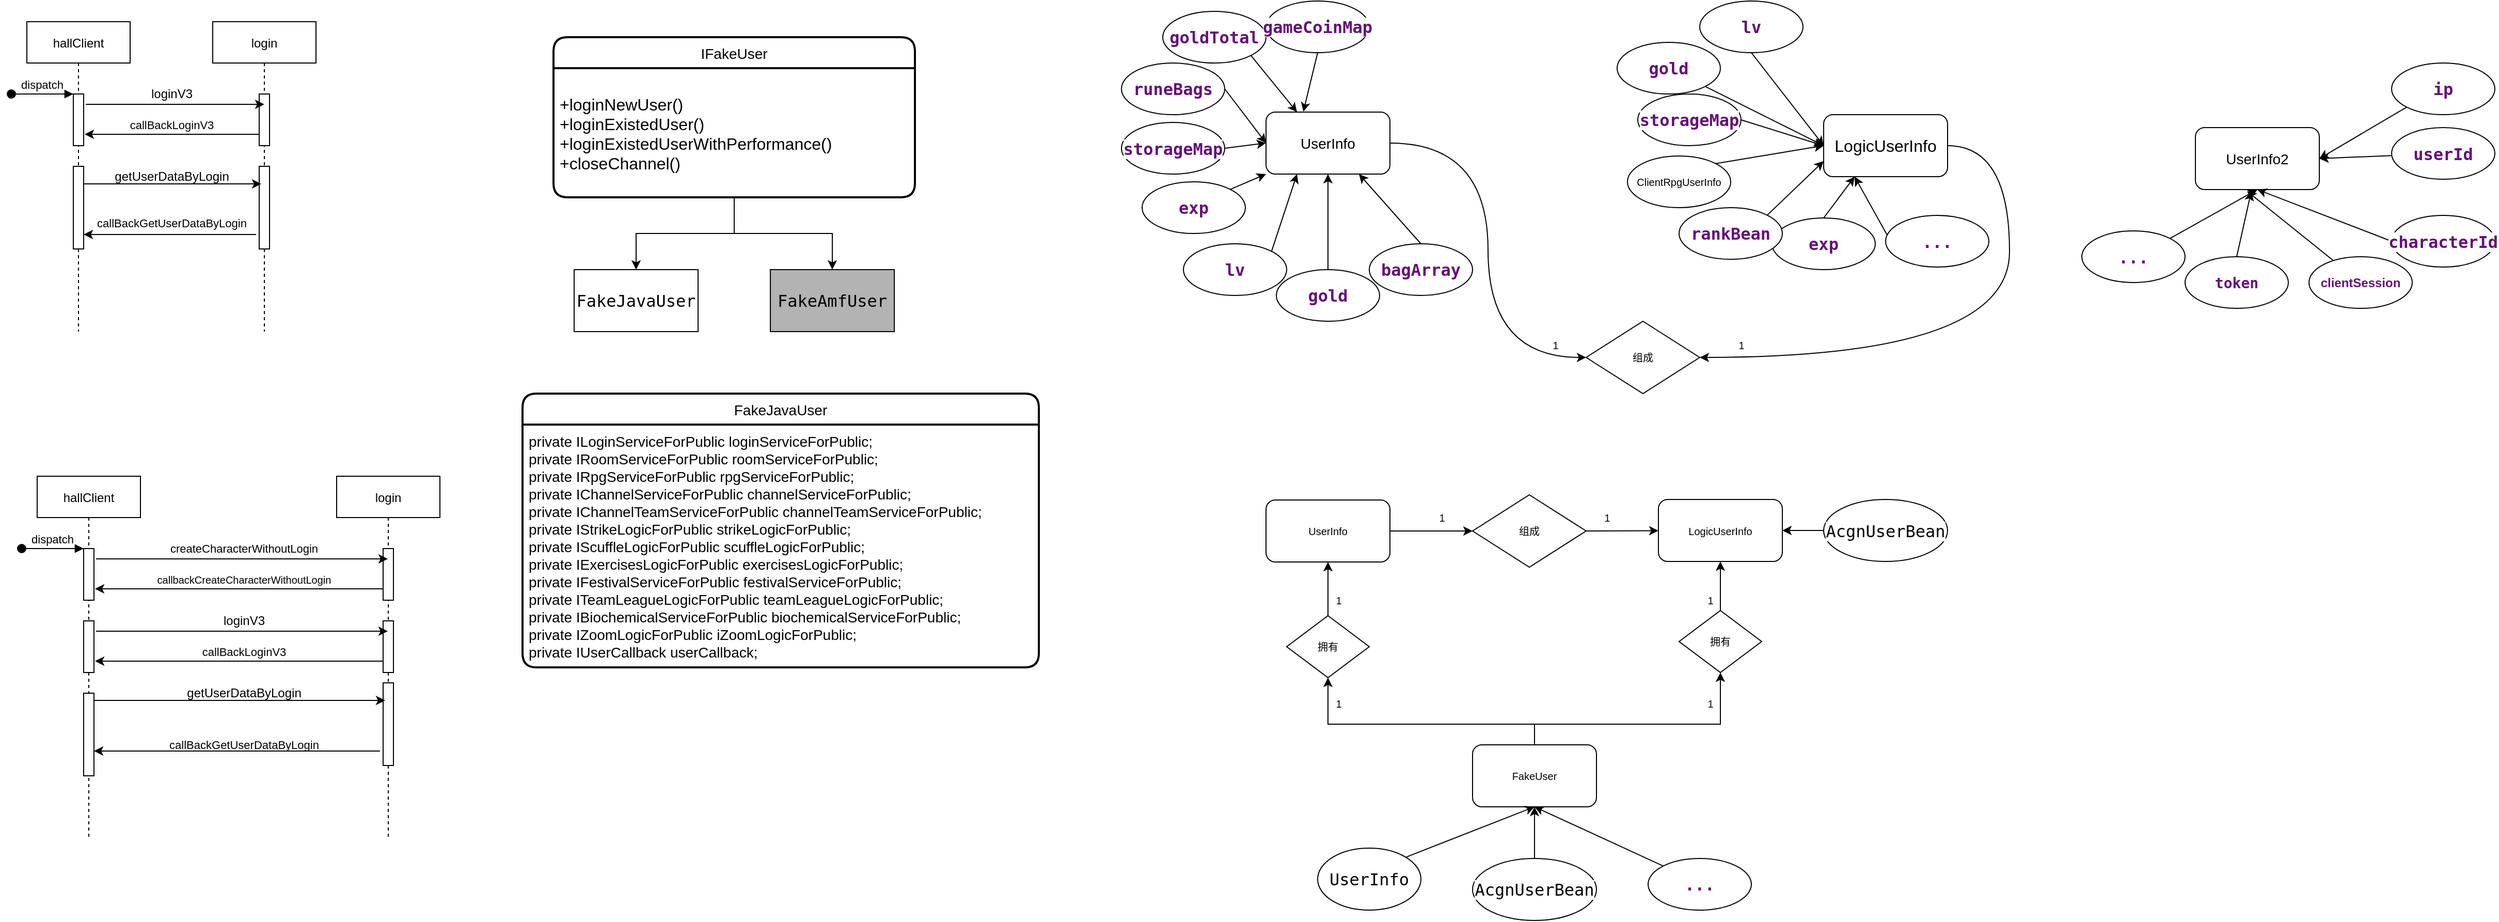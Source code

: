 <mxfile version="16.0.0" type="github">
  <diagram id="kgpKYQtTHZ0yAKxKKP6v" name="Page-1">
    <mxGraphModel dx="1422" dy="762" grid="1" gridSize="10" guides="1" tooltips="1" connect="1" arrows="1" fold="1" page="1" pageScale="1" pageWidth="3300" pageHeight="4681" math="0" shadow="0">
      <root>
        <mxCell id="0" />
        <mxCell id="1" parent="0" />
        <mxCell id="3nuBFxr9cyL0pnOWT2aG-1" value="hallClient" style="shape=umlLifeline;perimeter=lifelinePerimeter;container=1;collapsible=0;recursiveResize=0;rounded=0;shadow=0;strokeWidth=1;" parent="1" vertex="1">
          <mxGeometry x="120" y="80" width="100" height="300" as="geometry" />
        </mxCell>
        <mxCell id="3nuBFxr9cyL0pnOWT2aG-3" value="dispatch" style="verticalAlign=bottom;startArrow=oval;endArrow=block;startSize=8;shadow=0;strokeWidth=1;" parent="3nuBFxr9cyL0pnOWT2aG-1" edge="1">
          <mxGeometry relative="1" as="geometry">
            <mxPoint x="-15" y="70" as="sourcePoint" />
            <mxPoint x="45" y="70" as="targetPoint" />
          </mxGeometry>
        </mxCell>
        <mxCell id="3nuBFxr9cyL0pnOWT2aG-4" value="" style="points=[];perimeter=orthogonalPerimeter;rounded=0;shadow=0;strokeWidth=1;" parent="3nuBFxr9cyL0pnOWT2aG-1" vertex="1">
          <mxGeometry x="45" y="70" width="10" height="50" as="geometry" />
        </mxCell>
        <mxCell id="D1cvWWY6wySRjiaeFIVJ-10" value="" style="html=1;points=[];perimeter=orthogonalPerimeter;fontSize=11;" parent="3nuBFxr9cyL0pnOWT2aG-1" vertex="1">
          <mxGeometry x="45" y="140" width="10" height="80" as="geometry" />
        </mxCell>
        <mxCell id="3nuBFxr9cyL0pnOWT2aG-5" value="login" style="shape=umlLifeline;perimeter=lifelinePerimeter;container=1;collapsible=0;recursiveResize=0;rounded=0;shadow=0;strokeWidth=1;" parent="1" vertex="1">
          <mxGeometry x="300" y="80" width="100" height="300" as="geometry" />
        </mxCell>
        <mxCell id="3nuBFxr9cyL0pnOWT2aG-6" value="" style="points=[];perimeter=orthogonalPerimeter;rounded=0;shadow=0;strokeWidth=1;" parent="3nuBFxr9cyL0pnOWT2aG-5" vertex="1">
          <mxGeometry x="45" y="70" width="10" height="50" as="geometry" />
        </mxCell>
        <mxCell id="D1cvWWY6wySRjiaeFIVJ-11" value="" style="html=1;points=[];perimeter=orthogonalPerimeter;fontSize=11;" parent="3nuBFxr9cyL0pnOWT2aG-5" vertex="1">
          <mxGeometry x="45" y="140" width="10" height="80" as="geometry" />
        </mxCell>
        <mxCell id="D1cvWWY6wySRjiaeFIVJ-1" value="" style="endArrow=classic;html=1;rounded=0;exitX=1.2;exitY=0.2;exitDx=0;exitDy=0;exitPerimeter=0;" parent="1" source="3nuBFxr9cyL0pnOWT2aG-4" edge="1">
          <mxGeometry width="50" height="50" relative="1" as="geometry">
            <mxPoint x="180" y="160" as="sourcePoint" />
            <mxPoint x="350" y="160" as="targetPoint" />
            <Array as="points" />
          </mxGeometry>
        </mxCell>
        <mxCell id="D1cvWWY6wySRjiaeFIVJ-2" value="&lt;div style=&quot;background-color: rgb(255, 255, 255); font-size: 12px;&quot;&gt;loginV3&lt;/div&gt;" style="text;html=1;align=center;verticalAlign=middle;resizable=0;points=[];autosize=1;strokeColor=none;fillColor=none;fontSize=12;fontFamily=Helvetica;" parent="1" vertex="1">
          <mxGeometry x="230" y="130" width="60" height="40" as="geometry" />
        </mxCell>
        <mxCell id="D1cvWWY6wySRjiaeFIVJ-7" value="" style="endArrow=classic;html=1;rounded=0;entryX=1.1;entryY=0.78;entryDx=0;entryDy=0;entryPerimeter=0;" parent="1" source="3nuBFxr9cyL0pnOWT2aG-6" target="3nuBFxr9cyL0pnOWT2aG-4" edge="1">
          <mxGeometry width="50" height="50" relative="1" as="geometry">
            <mxPoint x="550" y="290" as="sourcePoint" />
            <mxPoint x="600" y="240" as="targetPoint" />
          </mxGeometry>
        </mxCell>
        <mxCell id="D1cvWWY6wySRjiaeFIVJ-8" value="&lt;div style=&quot;background-color: rgb(255, 255, 255); font-size: 11px;&quot;&gt;callBackLoginV3&lt;/div&gt;" style="text;html=1;align=center;verticalAlign=middle;resizable=0;points=[];autosize=1;strokeColor=none;fillColor=none;fontSize=11;fontFamily=Helvetica;" parent="1" vertex="1">
          <mxGeometry x="205" y="160" width="110" height="40" as="geometry" />
        </mxCell>
        <mxCell id="D1cvWWY6wySRjiaeFIVJ-12" value="" style="endArrow=classic;html=1;rounded=0;fontSize=11;entryX=0.2;entryY=0.213;entryDx=0;entryDy=0;entryPerimeter=0;" parent="1" source="D1cvWWY6wySRjiaeFIVJ-10" target="D1cvWWY6wySRjiaeFIVJ-11" edge="1">
          <mxGeometry width="50" height="50" relative="1" as="geometry">
            <mxPoint x="190" y="280" as="sourcePoint" />
            <mxPoint x="240" y="230" as="targetPoint" />
          </mxGeometry>
        </mxCell>
        <mxCell id="D1cvWWY6wySRjiaeFIVJ-13" value="&lt;div style=&quot;font-size: 12px;&quot;&gt;getUserDataByLogin&lt;/div&gt;" style="text;html=1;align=center;verticalAlign=middle;resizable=0;points=[];autosize=1;strokeColor=none;fillColor=none;fontSize=12;fontFamily=Helvetica;labelBackgroundColor=none;" parent="1" vertex="1">
          <mxGeometry x="195" y="220" width="130" height="20" as="geometry" />
        </mxCell>
        <mxCell id="D1cvWWY6wySRjiaeFIVJ-14" value="" style="endArrow=classic;html=1;rounded=0;fontFamily=Helvetica;fontSize=12;exitX=-0.3;exitY=0.825;exitDx=0;exitDy=0;exitPerimeter=0;" parent="1" source="D1cvWWY6wySRjiaeFIVJ-11" target="D1cvWWY6wySRjiaeFIVJ-10" edge="1">
          <mxGeometry width="50" height="50" relative="1" as="geometry">
            <mxPoint x="520" y="300" as="sourcePoint" />
            <mxPoint x="570" y="250" as="targetPoint" />
          </mxGeometry>
        </mxCell>
        <mxCell id="D1cvWWY6wySRjiaeFIVJ-15" value="&lt;div style=&quot;font-size: 11px;&quot;&gt;&lt;span style=&quot;font-size: 11px;&quot;&gt;callBackGetUserDataByLogin&lt;/span&gt;&lt;/div&gt;" style="text;html=1;align=center;verticalAlign=middle;resizable=0;points=[];autosize=1;strokeColor=none;fillColor=none;fontSize=11;fontFamily=Helvetica;fontColor=default;labelBackgroundColor=none;fontStyle=0" parent="1" vertex="1">
          <mxGeometry x="175" y="265" width="170" height="20" as="geometry" />
        </mxCell>
        <mxCell id="D1cvWWY6wySRjiaeFIVJ-16" value="hallClient" style="shape=umlLifeline;perimeter=lifelinePerimeter;container=1;collapsible=0;recursiveResize=0;rounded=0;shadow=0;strokeWidth=1;" parent="1" vertex="1">
          <mxGeometry x="130" y="520" width="100" height="350" as="geometry" />
        </mxCell>
        <mxCell id="D1cvWWY6wySRjiaeFIVJ-17" value="dispatch" style="verticalAlign=bottom;startArrow=oval;endArrow=block;startSize=8;shadow=0;strokeWidth=1;" parent="D1cvWWY6wySRjiaeFIVJ-16" edge="1">
          <mxGeometry relative="1" as="geometry">
            <mxPoint x="-15" y="70" as="sourcePoint" />
            <mxPoint x="45" y="70" as="targetPoint" />
          </mxGeometry>
        </mxCell>
        <mxCell id="D1cvWWY6wySRjiaeFIVJ-18" value="" style="points=[];perimeter=orthogonalPerimeter;rounded=0;shadow=0;strokeWidth=1;" parent="D1cvWWY6wySRjiaeFIVJ-16" vertex="1">
          <mxGeometry x="45" y="70" width="10" height="50" as="geometry" />
        </mxCell>
        <mxCell id="D1cvWWY6wySRjiaeFIVJ-20" value="login" style="shape=umlLifeline;perimeter=lifelinePerimeter;container=1;collapsible=0;recursiveResize=0;rounded=0;shadow=0;strokeWidth=1;" parent="1" vertex="1">
          <mxGeometry x="420" y="520" width="100" height="350" as="geometry" />
        </mxCell>
        <mxCell id="D1cvWWY6wySRjiaeFIVJ-21" value="" style="points=[];perimeter=orthogonalPerimeter;rounded=0;shadow=0;strokeWidth=1;" parent="D1cvWWY6wySRjiaeFIVJ-20" vertex="1">
          <mxGeometry x="45" y="70" width="10" height="50" as="geometry" />
        </mxCell>
        <mxCell id="D1cvWWY6wySRjiaeFIVJ-34" value="" style="points=[];perimeter=orthogonalPerimeter;rounded=0;shadow=0;strokeWidth=1;" parent="D1cvWWY6wySRjiaeFIVJ-20" vertex="1">
          <mxGeometry x="45" y="140" width="10" height="50" as="geometry" />
        </mxCell>
        <mxCell id="D1cvWWY6wySRjiaeFIVJ-35" value="" style="html=1;points=[];perimeter=orthogonalPerimeter;fontSize=11;" parent="D1cvWWY6wySRjiaeFIVJ-20" vertex="1">
          <mxGeometry x="45" y="200" width="10" height="80" as="geometry" />
        </mxCell>
        <mxCell id="D1cvWWY6wySRjiaeFIVJ-23" value="" style="endArrow=classic;html=1;rounded=0;exitX=1.2;exitY=0.2;exitDx=0;exitDy=0;exitPerimeter=0;" parent="1" source="D1cvWWY6wySRjiaeFIVJ-18" target="D1cvWWY6wySRjiaeFIVJ-20" edge="1">
          <mxGeometry width="50" height="50" relative="1" as="geometry">
            <mxPoint x="190" y="600" as="sourcePoint" />
            <mxPoint x="360" y="600" as="targetPoint" />
            <Array as="points" />
          </mxGeometry>
        </mxCell>
        <mxCell id="D1cvWWY6wySRjiaeFIVJ-24" value="&lt;div style=&quot;background-color: rgb(255, 255, 255); font-size: 11px;&quot;&gt;&lt;div style=&quot;font-size: 11px;&quot;&gt;createCharacterWithoutLogin&lt;/div&gt;&lt;/div&gt;" style="text;html=1;align=center;verticalAlign=middle;resizable=0;points=[];autosize=1;strokeColor=none;fillColor=none;fontSize=11;fontFamily=Helvetica;" parent="1" vertex="1">
          <mxGeometry x="240" y="570" width="180" height="40" as="geometry" />
        </mxCell>
        <mxCell id="D1cvWWY6wySRjiaeFIVJ-25" value="" style="endArrow=classic;html=1;rounded=0;entryX=1.1;entryY=0.78;entryDx=0;entryDy=0;entryPerimeter=0;" parent="1" source="D1cvWWY6wySRjiaeFIVJ-21" target="D1cvWWY6wySRjiaeFIVJ-18" edge="1">
          <mxGeometry width="50" height="50" relative="1" as="geometry">
            <mxPoint x="560" y="730" as="sourcePoint" />
            <mxPoint x="610" y="680" as="targetPoint" />
          </mxGeometry>
        </mxCell>
        <mxCell id="D1cvWWY6wySRjiaeFIVJ-26" value="&lt;div style=&quot;font-size: 10px;&quot;&gt;&lt;div style=&quot;font-size: 10px;&quot;&gt;callbackCreateCharacterWithoutLogin&lt;/div&gt;&lt;/div&gt;" style="text;html=1;align=center;verticalAlign=middle;resizable=0;points=[];autosize=1;strokeColor=none;fillColor=none;fontSize=10;fontFamily=Helvetica;fontStyle=0;labelBackgroundColor=none;" parent="1" vertex="1">
          <mxGeometry x="220" y="610" width="220" height="20" as="geometry" />
        </mxCell>
        <mxCell id="D1cvWWY6wySRjiaeFIVJ-32" value="" style="points=[];perimeter=orthogonalPerimeter;rounded=0;shadow=0;strokeWidth=1;" parent="1" vertex="1">
          <mxGeometry x="175" y="660" width="10" height="50" as="geometry" />
        </mxCell>
        <mxCell id="D1cvWWY6wySRjiaeFIVJ-33" value="" style="html=1;points=[];perimeter=orthogonalPerimeter;fontSize=11;" parent="1" vertex="1">
          <mxGeometry x="175" y="730" width="10" height="80" as="geometry" />
        </mxCell>
        <mxCell id="D1cvWWY6wySRjiaeFIVJ-36" value="" style="endArrow=classic;html=1;rounded=0;exitX=1.2;exitY=0.2;exitDx=0;exitDy=0;exitPerimeter=0;" parent="1" source="D1cvWWY6wySRjiaeFIVJ-32" target="D1cvWWY6wySRjiaeFIVJ-20" edge="1">
          <mxGeometry width="50" height="50" relative="1" as="geometry">
            <mxPoint x="190" y="670" as="sourcePoint" />
            <mxPoint x="360" y="670" as="targetPoint" />
            <Array as="points" />
          </mxGeometry>
        </mxCell>
        <mxCell id="D1cvWWY6wySRjiaeFIVJ-37" value="" style="endArrow=classic;html=1;rounded=0;entryX=1.1;entryY=0.78;entryDx=0;entryDy=0;entryPerimeter=0;" parent="1" source="D1cvWWY6wySRjiaeFIVJ-34" target="D1cvWWY6wySRjiaeFIVJ-32" edge="1">
          <mxGeometry width="50" height="50" relative="1" as="geometry">
            <mxPoint x="560" y="800" as="sourcePoint" />
            <mxPoint x="610" y="750" as="targetPoint" />
          </mxGeometry>
        </mxCell>
        <mxCell id="D1cvWWY6wySRjiaeFIVJ-38" value="&lt;div style=&quot;background-color: rgb(255, 255, 255); font-size: 11px;&quot;&gt;callBackLoginV3&lt;/div&gt;" style="text;html=1;align=center;verticalAlign=middle;resizable=0;points=[];autosize=1;strokeColor=none;fillColor=none;fontSize=11;fontFamily=Helvetica;" parent="1" vertex="1">
          <mxGeometry x="275" y="670" width="110" height="40" as="geometry" />
        </mxCell>
        <mxCell id="D1cvWWY6wySRjiaeFIVJ-39" value="" style="endArrow=classic;html=1;rounded=0;fontSize=11;entryX=0.2;entryY=0.213;entryDx=0;entryDy=0;entryPerimeter=0;" parent="1" source="D1cvWWY6wySRjiaeFIVJ-33" target="D1cvWWY6wySRjiaeFIVJ-35" edge="1">
          <mxGeometry width="50" height="50" relative="1" as="geometry">
            <mxPoint x="200" y="790" as="sourcePoint" />
            <mxPoint x="250" y="740" as="targetPoint" />
          </mxGeometry>
        </mxCell>
        <mxCell id="D1cvWWY6wySRjiaeFIVJ-40" value="&lt;div style=&quot;font-size: 12px;&quot;&gt;getUserDataByLogin&lt;/div&gt;" style="text;html=1;align=center;verticalAlign=middle;resizable=0;points=[];autosize=1;strokeColor=none;fillColor=none;fontSize=12;fontFamily=Helvetica;labelBackgroundColor=none;" parent="1" vertex="1">
          <mxGeometry x="265" y="720" width="130" height="20" as="geometry" />
        </mxCell>
        <mxCell id="D1cvWWY6wySRjiaeFIVJ-41" value="" style="endArrow=classic;html=1;rounded=0;fontFamily=Helvetica;fontSize=12;exitX=-0.3;exitY=0.825;exitDx=0;exitDy=0;exitPerimeter=0;" parent="1" source="D1cvWWY6wySRjiaeFIVJ-35" target="D1cvWWY6wySRjiaeFIVJ-33" edge="1">
          <mxGeometry width="50" height="50" relative="1" as="geometry">
            <mxPoint x="530" y="810" as="sourcePoint" />
            <mxPoint x="580" y="760" as="targetPoint" />
          </mxGeometry>
        </mxCell>
        <mxCell id="D1cvWWY6wySRjiaeFIVJ-42" value="&lt;div style=&quot;font-size: 11px;&quot;&gt;&lt;span style=&quot;font-size: 11px;&quot;&gt;callBackGetUserDataByLogin&lt;/span&gt;&lt;/div&gt;" style="text;html=1;align=center;verticalAlign=middle;resizable=0;points=[];autosize=1;strokeColor=none;fillColor=none;fontSize=11;fontFamily=Helvetica;fontColor=default;labelBackgroundColor=none;fontStyle=0" parent="1" vertex="1">
          <mxGeometry x="245" y="770" width="170" height="20" as="geometry" />
        </mxCell>
        <mxCell id="D1cvWWY6wySRjiaeFIVJ-44" value="&lt;div style=&quot;background-color: rgb(255, 255, 255); font-size: 12px;&quot;&gt;loginV3&lt;/div&gt;" style="text;html=1;align=center;verticalAlign=middle;resizable=0;points=[];autosize=1;strokeColor=none;fillColor=none;fontSize=12;fontFamily=Helvetica;" parent="1" vertex="1">
          <mxGeometry x="300" y="640" width="60" height="40" as="geometry" />
        </mxCell>
        <mxCell id="D1cvWWY6wySRjiaeFIVJ-49" value="IFakeUser" style="swimlane;childLayout=stackLayout;horizontal=1;startSize=30;horizontalStack=0;rounded=1;fontSize=14;fontStyle=0;strokeWidth=2;resizeParent=0;resizeLast=1;shadow=0;dashed=0;align=center;labelBackgroundColor=none;fontFamily=Helvetica;fontColor=default;" parent="1" vertex="1">
          <mxGeometry x="630" y="95" width="350" height="155" as="geometry" />
        </mxCell>
        <mxCell id="D1cvWWY6wySRjiaeFIVJ-50" value="+loginNewUser()&#xa;+loginExistedUser()&#xa;+loginExistedUserWithPerformance()&#xa;+closeChannel()" style="align=left;strokeColor=none;fillColor=none;spacingLeft=4;fontSize=16;verticalAlign=middle;resizable=0;rotatable=0;part=1;labelBackgroundColor=none;fontFamily=Helvetica;fontColor=default;" parent="D1cvWWY6wySRjiaeFIVJ-49" vertex="1">
          <mxGeometry y="30" width="350" height="125" as="geometry" />
        </mxCell>
        <mxCell id="D1cvWWY6wySRjiaeFIVJ-51" value="&lt;pre style=&quot;font-size: 12pt;&quot;&gt;FakeAmfUser&lt;/pre&gt;" style="rounded=0;whiteSpace=wrap;html=1;labelBackgroundColor=none;fontFamily=Helvetica;fontSize=16;fontColor=default;fillColor=#B3B3B3;" parent="1" vertex="1">
          <mxGeometry x="840" y="320" width="120" height="60" as="geometry" />
        </mxCell>
        <mxCell id="D1cvWWY6wySRjiaeFIVJ-52" value="&lt;pre style=&quot;background-color: rgb(255 , 255 , 255) ; font-size: 12pt&quot;&gt;FakeJavaUser&lt;/pre&gt;" style="rounded=0;whiteSpace=wrap;html=1;labelBackgroundColor=none;fontFamily=Helvetica;fontSize=16;fontColor=default;" parent="1" vertex="1">
          <mxGeometry x="650" y="320" width="120" height="60" as="geometry" />
        </mxCell>
        <mxCell id="D1cvWWY6wySRjiaeFIVJ-53" style="edgeStyle=orthogonalEdgeStyle;rounded=0;orthogonalLoop=1;jettySize=auto;html=1;exitX=0.5;exitY=1;exitDx=0;exitDy=0;entryX=0.5;entryY=0;entryDx=0;entryDy=0;fontFamily=Helvetica;fontSize=16;fontColor=default;" parent="1" source="D1cvWWY6wySRjiaeFIVJ-50" target="D1cvWWY6wySRjiaeFIVJ-52" edge="1">
          <mxGeometry relative="1" as="geometry" />
        </mxCell>
        <mxCell id="D1cvWWY6wySRjiaeFIVJ-54" style="edgeStyle=orthogonalEdgeStyle;rounded=0;orthogonalLoop=1;jettySize=auto;html=1;exitX=0.5;exitY=1;exitDx=0;exitDy=0;fontFamily=Helvetica;fontSize=16;fontColor=default;" parent="1" source="D1cvWWY6wySRjiaeFIVJ-50" target="D1cvWWY6wySRjiaeFIVJ-51" edge="1">
          <mxGeometry relative="1" as="geometry" />
        </mxCell>
        <mxCell id="D1cvWWY6wySRjiaeFIVJ-56" value="FakeJavaUser" style="swimlane;childLayout=stackLayout;horizontal=1;startSize=30;horizontalStack=0;rounded=1;fontSize=14;fontStyle=0;strokeWidth=2;resizeParent=0;resizeLast=1;shadow=0;dashed=0;align=center;labelBackgroundColor=none;fontFamily=Helvetica;fontColor=default;" parent="1" vertex="1">
          <mxGeometry x="600" y="440" width="500" height="265" as="geometry" />
        </mxCell>
        <mxCell id="D1cvWWY6wySRjiaeFIVJ-57" value="private ILoginServiceForPublic loginServiceForPublic;&#xa;private IRoomServiceForPublic roomServiceForPublic;&#xa;private IRpgServiceForPublic rpgServiceForPublic;&#xa;private IChannelServiceForPublic channelServiceForPublic;&#xa;private IChannelTeamServiceForPublic channelTeamServiceForPublic;&#xa;private IStrikeLogicForPublic strikeLogicForPublic;&#xa;private IScuffleLogicForPublic scuffleLogicForPublic;&#xa;private IExercisesLogicForPublic exercisesLogicForPublic;&#xa;private IFestivalServiceForPublic festivalServiceForPublic;&#xa;private ITeamLeagueLogicForPublic teamLeagueLogicForPublic;&#xa;private IBiochemicalServiceForPublic biochemicalServiceForPublic;&#xa;private IZoomLogicForPublic iZoomLogicForPublic;&#xa;private IUserCallback userCallback;" style="align=left;strokeColor=none;fillColor=none;spacingLeft=4;fontSize=14;verticalAlign=middle;resizable=0;rotatable=0;part=1;labelBackgroundColor=none;fontFamily=Helvetica;fontColor=default;" parent="D1cvWWY6wySRjiaeFIVJ-56" vertex="1">
          <mxGeometry y="30" width="500" height="235" as="geometry" />
        </mxCell>
        <mxCell id="D1cvWWY6wySRjiaeFIVJ-109" style="edgeStyle=orthogonalEdgeStyle;rounded=0;orthogonalLoop=1;jettySize=auto;html=1;exitX=1;exitY=0.5;exitDx=0;exitDy=0;entryX=0;entryY=0.5;entryDx=0;entryDy=0;fontFamily=Helvetica;fontSize=10;fontColor=default;curved=1;" parent="1" source="D1cvWWY6wySRjiaeFIVJ-60" target="D1cvWWY6wySRjiaeFIVJ-108" edge="1">
          <mxGeometry relative="1" as="geometry" />
        </mxCell>
        <mxCell id="D1cvWWY6wySRjiaeFIVJ-60" value="&lt;span&gt;UserInfo&lt;/span&gt;" style="rounded=1;whiteSpace=wrap;html=1;labelBackgroundColor=none;fontFamily=Helvetica;fontSize=14;fontColor=default;fillColor=#FFFFFF;" parent="1" vertex="1">
          <mxGeometry x="1320" y="167.5" width="120" height="60" as="geometry" />
        </mxCell>
        <mxCell id="D1cvWWY6wySRjiaeFIVJ-61" value="&lt;span&gt;UserInfo2&lt;/span&gt;" style="rounded=1;whiteSpace=wrap;html=1;labelBackgroundColor=none;fontFamily=Helvetica;fontSize=14;fontColor=default;fillColor=#FFFFFF;" parent="1" vertex="1">
          <mxGeometry x="2220" y="182.5" width="120" height="60" as="geometry" />
        </mxCell>
        <mxCell id="D1cvWWY6wySRjiaeFIVJ-70" style="edgeStyle=none;rounded=0;orthogonalLoop=1;jettySize=auto;html=1;entryX=0.417;entryY=1.028;entryDx=0;entryDy=0;fontFamily=Helvetica;fontSize=14;fontColor=default;entryPerimeter=0;" parent="1" source="D1cvWWY6wySRjiaeFIVJ-62" target="D1cvWWY6wySRjiaeFIVJ-61" edge="1">
          <mxGeometry relative="1" as="geometry">
            <mxPoint x="2300" y="270" as="targetPoint" />
          </mxGeometry>
        </mxCell>
        <mxCell id="D1cvWWY6wySRjiaeFIVJ-62" value="&lt;div style=&quot;background-color: rgb(255, 255, 255); font-size: 12px;&quot;&gt;&lt;span style=&quot;color: rgb(102, 14, 122); font-weight: bold; font-size: 12px;&quot;&gt;clientSession&lt;/span&gt;&lt;/div&gt;" style="ellipse;whiteSpace=wrap;html=1;labelBackgroundColor=none;fontFamily=Helvetica;fontSize=12;fontColor=default;fillColor=#FFFFFF;" parent="1" vertex="1">
          <mxGeometry x="2330" y="307.5" width="100" height="50" as="geometry" />
        </mxCell>
        <mxCell id="D1cvWWY6wySRjiaeFIVJ-69" style="rounded=0;orthogonalLoop=1;jettySize=auto;html=1;exitX=0.5;exitY=0;exitDx=0;exitDy=0;fontFamily=Helvetica;fontSize=14;fontColor=default;entryX=0.451;entryY=1.028;entryDx=0;entryDy=0;entryPerimeter=0;" parent="1" source="D1cvWWY6wySRjiaeFIVJ-64" target="D1cvWWY6wySRjiaeFIVJ-61" edge="1">
          <mxGeometry relative="1" as="geometry">
            <mxPoint x="2300" y="270" as="targetPoint" />
          </mxGeometry>
        </mxCell>
        <mxCell id="D1cvWWY6wySRjiaeFIVJ-64" value="&lt;div style=&quot;background-color: rgb(255, 255, 255); font-size: 14px;&quot;&gt;&lt;pre style=&quot;font-size: 14px;&quot;&gt;&lt;span style=&quot;color: rgb(102, 14, 122); font-weight: bold; font-size: 14px;&quot;&gt;token&lt;/span&gt;&lt;/pre&gt;&lt;/div&gt;" style="ellipse;whiteSpace=wrap;html=1;labelBackgroundColor=none;fontFamily=Helvetica;fontSize=14;fontColor=default;fillColor=#FFFFFF;" parent="1" vertex="1">
          <mxGeometry x="2210" y="307.5" width="100" height="50" as="geometry" />
        </mxCell>
        <mxCell id="D1cvWWY6wySRjiaeFIVJ-74" style="edgeStyle=none;rounded=0;orthogonalLoop=1;jettySize=auto;html=1;exitX=0;exitY=1;exitDx=0;exitDy=0;entryX=1;entryY=0.5;entryDx=0;entryDy=0;fontFamily=Helvetica;fontSize=14;fontColor=default;" parent="1" source="D1cvWWY6wySRjiaeFIVJ-65" target="D1cvWWY6wySRjiaeFIVJ-61" edge="1">
          <mxGeometry relative="1" as="geometry" />
        </mxCell>
        <mxCell id="D1cvWWY6wySRjiaeFIVJ-65" value="&lt;div style=&quot;background-color: rgb(255 , 255 , 255) ; font-size: 14px&quot;&gt;&lt;pre style=&quot;font-size: 14px&quot;&gt;&lt;pre style=&quot;font-size: 12pt&quot;&gt;&lt;span style=&quot;color: #660e7a ; font-weight: bold&quot;&gt;ip&lt;/span&gt;&lt;/pre&gt;&lt;/pre&gt;&lt;/div&gt;" style="ellipse;whiteSpace=wrap;html=1;labelBackgroundColor=none;fontFamily=Helvetica;fontSize=14;fontColor=default;fillColor=#FFFFFF;" parent="1" vertex="1">
          <mxGeometry x="2410" y="120" width="100" height="50" as="geometry" />
        </mxCell>
        <mxCell id="D1cvWWY6wySRjiaeFIVJ-72" style="edgeStyle=none;rounded=0;orthogonalLoop=1;jettySize=auto;html=1;exitX=0;exitY=0.5;exitDx=0;exitDy=0;entryX=0.5;entryY=1;entryDx=0;entryDy=0;fontFamily=Helvetica;fontSize=14;fontColor=default;" parent="1" source="D1cvWWY6wySRjiaeFIVJ-66" target="D1cvWWY6wySRjiaeFIVJ-61" edge="1">
          <mxGeometry relative="1" as="geometry">
            <mxPoint x="2300" y="270" as="targetPoint" />
          </mxGeometry>
        </mxCell>
        <mxCell id="D1cvWWY6wySRjiaeFIVJ-66" value="&lt;div style=&quot;background-color: rgb(255 , 255 , 255) ; font-size: 14px&quot;&gt;&lt;pre style=&quot;font-size: 14px&quot;&gt;&lt;pre style=&quot;font-size: 12pt&quot;&gt;&lt;span style=&quot;color: #660e7a ; font-weight: bold&quot;&gt;characterId&lt;/span&gt;&lt;/pre&gt;&lt;/pre&gt;&lt;/div&gt;" style="ellipse;whiteSpace=wrap;html=1;labelBackgroundColor=none;fontFamily=Helvetica;fontSize=14;fontColor=default;fillColor=#FFFFFF;" parent="1" vertex="1">
          <mxGeometry x="2410" y="267.5" width="100" height="50" as="geometry" />
        </mxCell>
        <mxCell id="D1cvWWY6wySRjiaeFIVJ-71" style="edgeStyle=none;rounded=0;orthogonalLoop=1;jettySize=auto;html=1;entryX=1;entryY=0.5;entryDx=0;entryDy=0;fontFamily=Helvetica;fontSize=14;fontColor=default;" parent="1" source="D1cvWWY6wySRjiaeFIVJ-67" target="D1cvWWY6wySRjiaeFIVJ-61" edge="1">
          <mxGeometry relative="1" as="geometry" />
        </mxCell>
        <mxCell id="D1cvWWY6wySRjiaeFIVJ-67" value="&lt;div style=&quot;background-color: rgb(255 , 255 , 255) ; font-size: 14px&quot;&gt;&lt;pre style=&quot;font-size: 14px&quot;&gt;&lt;pre style=&quot;font-size: 12pt&quot;&gt;&lt;span style=&quot;color: #660e7a ; font-weight: bold&quot;&gt;userId&lt;/span&gt;&lt;/pre&gt;&lt;/pre&gt;&lt;/div&gt;" style="ellipse;whiteSpace=wrap;html=1;labelBackgroundColor=none;fontFamily=Helvetica;fontSize=14;fontColor=default;fillColor=#FFFFFF;" parent="1" vertex="1">
          <mxGeometry x="2410" y="182.5" width="100" height="50" as="geometry" />
        </mxCell>
        <mxCell id="D1cvWWY6wySRjiaeFIVJ-75" style="edgeStyle=none;rounded=0;orthogonalLoop=1;jettySize=auto;html=1;exitX=1;exitY=0;exitDx=0;exitDy=0;entryX=0.5;entryY=1;entryDx=0;entryDy=0;fontFamily=Helvetica;fontSize=14;fontColor=default;" parent="1" source="D1cvWWY6wySRjiaeFIVJ-68" target="D1cvWWY6wySRjiaeFIVJ-61" edge="1">
          <mxGeometry relative="1" as="geometry">
            <mxPoint x="2300" y="270" as="targetPoint" />
          </mxGeometry>
        </mxCell>
        <mxCell id="D1cvWWY6wySRjiaeFIVJ-68" value="&lt;div style=&quot;background-color: rgb(255 , 255 , 255) ; font-size: 14px&quot;&gt;&lt;pre style=&quot;font-size: 14px&quot;&gt;&lt;pre style=&quot;font-size: 12pt&quot;&gt;&lt;span style=&quot;color: #660e7a ; font-weight: bold&quot;&gt;...&lt;/span&gt;&lt;/pre&gt;&lt;/pre&gt;&lt;/div&gt;" style="ellipse;whiteSpace=wrap;html=1;labelBackgroundColor=none;fontFamily=Helvetica;fontSize=14;fontColor=default;fillColor=#FFFFFF;" parent="1" vertex="1">
          <mxGeometry x="2110" y="282.5" width="100" height="50" as="geometry" />
        </mxCell>
        <mxCell id="D1cvWWY6wySRjiaeFIVJ-85" style="edgeStyle=none;rounded=0;orthogonalLoop=1;jettySize=auto;html=1;exitX=1;exitY=0;exitDx=0;exitDy=0;entryX=0.25;entryY=1;entryDx=0;entryDy=0;fontFamily=Helvetica;fontSize=14;fontColor=default;" parent="1" source="D1cvWWY6wySRjiaeFIVJ-76" target="D1cvWWY6wySRjiaeFIVJ-60" edge="1">
          <mxGeometry relative="1" as="geometry" />
        </mxCell>
        <mxCell id="D1cvWWY6wySRjiaeFIVJ-76" value="&lt;div style=&quot;background-color: rgb(255 , 255 , 255) ; font-size: 12px&quot;&gt;&lt;pre style=&quot;font-size: 12pt&quot;&gt;&lt;span style=&quot;color: #660e7a ; font-weight: bold&quot;&gt;lv&lt;/span&gt;&lt;/pre&gt;&lt;/div&gt;" style="ellipse;whiteSpace=wrap;html=1;labelBackgroundColor=none;fontFamily=Helvetica;fontSize=12;fontColor=default;fillColor=#FFFFFF;" parent="1" vertex="1">
          <mxGeometry x="1240" y="295" width="100" height="50" as="geometry" />
        </mxCell>
        <mxCell id="D1cvWWY6wySRjiaeFIVJ-86" style="edgeStyle=none;rounded=0;orthogonalLoop=1;jettySize=auto;html=1;exitX=0.5;exitY=0;exitDx=0;exitDy=0;entryX=0.5;entryY=1;entryDx=0;entryDy=0;fontFamily=Helvetica;fontSize=14;fontColor=default;" parent="1" source="D1cvWWY6wySRjiaeFIVJ-77" target="D1cvWWY6wySRjiaeFIVJ-60" edge="1">
          <mxGeometry relative="1" as="geometry" />
        </mxCell>
        <mxCell id="D1cvWWY6wySRjiaeFIVJ-77" value="&lt;div style=&quot;background-color: rgb(255 , 255 , 255) ; font-size: 12px&quot;&gt;&lt;pre style=&quot;font-size: 12pt&quot;&gt;&lt;span style=&quot;color: #660e7a ; font-weight: bold&quot;&gt;gold&lt;/span&gt;&lt;/pre&gt;&lt;/div&gt;" style="ellipse;whiteSpace=wrap;html=1;labelBackgroundColor=none;fontFamily=Helvetica;fontSize=12;fontColor=default;fillColor=#FFFFFF;" parent="1" vertex="1">
          <mxGeometry x="1330" y="320" width="100" height="50" as="geometry" />
        </mxCell>
        <mxCell id="D1cvWWY6wySRjiaeFIVJ-90" style="edgeStyle=none;rounded=0;orthogonalLoop=1;jettySize=auto;html=1;exitX=1;exitY=1;exitDx=0;exitDy=0;entryX=0.25;entryY=0;entryDx=0;entryDy=0;fontFamily=Helvetica;fontSize=14;fontColor=default;" parent="1" source="D1cvWWY6wySRjiaeFIVJ-78" target="D1cvWWY6wySRjiaeFIVJ-60" edge="1">
          <mxGeometry relative="1" as="geometry" />
        </mxCell>
        <mxCell id="D1cvWWY6wySRjiaeFIVJ-78" value="&lt;div style=&quot;background-color: rgb(255 , 255 , 255) ; font-size: 12px&quot;&gt;&lt;pre style=&quot;font-size: 12pt&quot;&gt;&lt;span style=&quot;color: #660e7a ; font-weight: bold&quot;&gt;goldTotal&lt;/span&gt;&lt;/pre&gt;&lt;/div&gt;" style="ellipse;whiteSpace=wrap;html=1;labelBackgroundColor=none;fontFamily=Helvetica;fontSize=12;fontColor=default;fillColor=#FFFFFF;" parent="1" vertex="1">
          <mxGeometry x="1220" y="70" width="100" height="50" as="geometry" />
        </mxCell>
        <mxCell id="D1cvWWY6wySRjiaeFIVJ-84" style="edgeStyle=none;rounded=0;orthogonalLoop=1;jettySize=auto;html=1;exitX=1;exitY=0;exitDx=0;exitDy=0;entryX=0;entryY=1;entryDx=0;entryDy=0;fontFamily=Helvetica;fontSize=14;fontColor=default;" parent="1" source="D1cvWWY6wySRjiaeFIVJ-79" target="D1cvWWY6wySRjiaeFIVJ-60" edge="1">
          <mxGeometry relative="1" as="geometry" />
        </mxCell>
        <mxCell id="D1cvWWY6wySRjiaeFIVJ-79" value="&lt;div style=&quot;background-color: rgb(255 , 255 , 255) ; font-size: 12px&quot;&gt;&lt;pre style=&quot;font-size: 12pt&quot;&gt;&lt;span style=&quot;color: #660e7a ; font-weight: bold&quot;&gt;exp&lt;/span&gt;&lt;/pre&gt;&lt;/div&gt;" style="ellipse;whiteSpace=wrap;html=1;labelBackgroundColor=none;fontFamily=Helvetica;fontSize=12;fontColor=default;fillColor=#FFFFFF;" parent="1" vertex="1">
          <mxGeometry x="1200" y="235" width="100" height="50" as="geometry" />
        </mxCell>
        <mxCell id="D1cvWWY6wySRjiaeFIVJ-89" style="edgeStyle=none;rounded=0;orthogonalLoop=1;jettySize=auto;html=1;exitX=1;exitY=0.5;exitDx=0;exitDy=0;entryX=0;entryY=0.5;entryDx=0;entryDy=0;fontFamily=Helvetica;fontSize=14;fontColor=default;" parent="1" source="D1cvWWY6wySRjiaeFIVJ-80" target="D1cvWWY6wySRjiaeFIVJ-60" edge="1">
          <mxGeometry relative="1" as="geometry" />
        </mxCell>
        <mxCell id="D1cvWWY6wySRjiaeFIVJ-80" value="&lt;div style=&quot;background-color: rgb(255 , 255 , 255) ; font-size: 12px&quot;&gt;&lt;pre style=&quot;font-size: 12pt&quot;&gt;&lt;span style=&quot;color: #660e7a ; font-weight: bold&quot;&gt;runeBags&lt;/span&gt;&lt;/pre&gt;&lt;/div&gt;" style="ellipse;whiteSpace=wrap;html=1;labelBackgroundColor=none;fontFamily=Helvetica;fontSize=12;fontColor=default;fillColor=#FFFFFF;" parent="1" vertex="1">
          <mxGeometry x="1180" y="120" width="100" height="50" as="geometry" />
        </mxCell>
        <mxCell id="D1cvWWY6wySRjiaeFIVJ-91" style="edgeStyle=none;rounded=0;orthogonalLoop=1;jettySize=auto;html=1;exitX=0.5;exitY=1;exitDx=0;exitDy=0;entryX=0.301;entryY=-0.008;entryDx=0;entryDy=0;entryPerimeter=0;fontFamily=Helvetica;fontSize=14;fontColor=default;" parent="1" source="D1cvWWY6wySRjiaeFIVJ-81" target="D1cvWWY6wySRjiaeFIVJ-60" edge="1">
          <mxGeometry relative="1" as="geometry" />
        </mxCell>
        <mxCell id="D1cvWWY6wySRjiaeFIVJ-81" value="&lt;div style=&quot;background-color: rgb(255 , 255 , 255) ; font-size: 12px&quot;&gt;&lt;pre style=&quot;font-size: 12pt&quot;&gt;&lt;span style=&quot;color: #660e7a ; font-weight: bold&quot;&gt;gameCoinMap&lt;/span&gt;&lt;/pre&gt;&lt;/div&gt;" style="ellipse;whiteSpace=wrap;html=1;labelBackgroundColor=none;fontFamily=Helvetica;fontSize=12;fontColor=default;fillColor=#FFFFFF;" parent="1" vertex="1">
          <mxGeometry x="1320" y="60" width="100" height="50" as="geometry" />
        </mxCell>
        <mxCell id="D1cvWWY6wySRjiaeFIVJ-87" style="edgeStyle=none;rounded=0;orthogonalLoop=1;jettySize=auto;html=1;exitX=0.5;exitY=0;exitDx=0;exitDy=0;entryX=0.75;entryY=1;entryDx=0;entryDy=0;fontFamily=Helvetica;fontSize=14;fontColor=default;" parent="1" source="D1cvWWY6wySRjiaeFIVJ-82" target="D1cvWWY6wySRjiaeFIVJ-60" edge="1">
          <mxGeometry relative="1" as="geometry" />
        </mxCell>
        <mxCell id="D1cvWWY6wySRjiaeFIVJ-82" value="&lt;div style=&quot;background-color: rgb(255 , 255 , 255) ; font-size: 12px&quot;&gt;&lt;pre style=&quot;font-size: 12pt&quot;&gt;&lt;span style=&quot;color: #660e7a ; font-weight: bold&quot;&gt;bagArray&lt;/span&gt;&lt;/pre&gt;&lt;/div&gt;" style="ellipse;whiteSpace=wrap;html=1;labelBackgroundColor=none;fontFamily=Helvetica;fontSize=12;fontColor=default;fillColor=#FFFFFF;" parent="1" vertex="1">
          <mxGeometry x="1420" y="295" width="100" height="50" as="geometry" />
        </mxCell>
        <mxCell id="D1cvWWY6wySRjiaeFIVJ-88" style="edgeStyle=none;rounded=0;orthogonalLoop=1;jettySize=auto;html=1;exitX=1;exitY=0.5;exitDx=0;exitDy=0;entryX=0;entryY=0.5;entryDx=0;entryDy=0;fontFamily=Helvetica;fontSize=14;fontColor=default;" parent="1" source="D1cvWWY6wySRjiaeFIVJ-83" target="D1cvWWY6wySRjiaeFIVJ-60" edge="1">
          <mxGeometry relative="1" as="geometry" />
        </mxCell>
        <mxCell id="D1cvWWY6wySRjiaeFIVJ-83" value="&lt;div style=&quot;background-color: rgb(255 , 255 , 255) ; font-size: 12px&quot;&gt;&lt;pre style=&quot;font-size: 12pt&quot;&gt;&lt;span style=&quot;color: #660e7a ; font-weight: bold&quot;&gt;storageMap&lt;/span&gt;&lt;/pre&gt;&lt;/div&gt;" style="ellipse;whiteSpace=wrap;html=1;labelBackgroundColor=none;fontFamily=Helvetica;fontSize=12;fontColor=default;fillColor=#FFFFFF;" parent="1" vertex="1">
          <mxGeometry x="1180" y="177.5" width="100" height="50" as="geometry" />
        </mxCell>
        <mxCell id="D1cvWWY6wySRjiaeFIVJ-110" style="edgeStyle=orthogonalEdgeStyle;rounded=0;orthogonalLoop=1;jettySize=auto;html=1;exitX=1;exitY=0.5;exitDx=0;exitDy=0;entryX=1;entryY=0.5;entryDx=0;entryDy=0;fontFamily=Helvetica;fontSize=10;fontColor=default;curved=1;" parent="1" source="D1cvWWY6wySRjiaeFIVJ-92" target="D1cvWWY6wySRjiaeFIVJ-108" edge="1">
          <mxGeometry relative="1" as="geometry">
            <Array as="points">
              <mxPoint x="2040" y="200" />
              <mxPoint x="2040" y="405" />
            </Array>
          </mxGeometry>
        </mxCell>
        <mxCell id="D1cvWWY6wySRjiaeFIVJ-92" value="&lt;div style=&quot;background-color: rgb(255 , 255 , 255) ; font-size: 12pt&quot;&gt;LogicUserInfo&lt;/div&gt;" style="rounded=1;whiteSpace=wrap;html=1;labelBackgroundColor=none;fontFamily=Helvetica;fontSize=14;fontColor=default;fillColor=#FFFFFF;" parent="1" vertex="1">
          <mxGeometry x="1860" y="170" width="120" height="60" as="geometry" />
        </mxCell>
        <mxCell id="D1cvWWY6wySRjiaeFIVJ-105" style="edgeStyle=none;rounded=0;orthogonalLoop=1;jettySize=auto;html=1;exitX=0.5;exitY=1;exitDx=0;exitDy=0;entryX=0;entryY=0.5;entryDx=0;entryDy=0;fontFamily=Helvetica;fontSize=10;fontColor=default;" parent="1" source="D1cvWWY6wySRjiaeFIVJ-93" target="D1cvWWY6wySRjiaeFIVJ-92" edge="1">
          <mxGeometry relative="1" as="geometry" />
        </mxCell>
        <mxCell id="D1cvWWY6wySRjiaeFIVJ-93" value="&lt;div style=&quot;background-color: rgb(255 , 255 , 255) ; font-size: 12px&quot;&gt;&lt;pre style=&quot;font-size: 12pt&quot;&gt;&lt;span style=&quot;color: #660e7a ; font-weight: bold&quot;&gt;lv&lt;/span&gt;&lt;/pre&gt;&lt;/div&gt;" style="ellipse;whiteSpace=wrap;html=1;labelBackgroundColor=none;fontFamily=Helvetica;fontSize=12;fontColor=default;fillColor=#FFFFFF;" parent="1" vertex="1">
          <mxGeometry x="1740" y="60" width="100" height="50" as="geometry" />
        </mxCell>
        <mxCell id="D1cvWWY6wySRjiaeFIVJ-104" style="edgeStyle=none;rounded=0;orthogonalLoop=1;jettySize=auto;html=1;exitX=1;exitY=1;exitDx=0;exitDy=0;fontFamily=Helvetica;fontSize=10;fontColor=default;entryX=0;entryY=0.5;entryDx=0;entryDy=0;" parent="1" source="D1cvWWY6wySRjiaeFIVJ-94" target="D1cvWWY6wySRjiaeFIVJ-92" edge="1">
          <mxGeometry relative="1" as="geometry">
            <mxPoint x="1840" y="180" as="targetPoint" />
          </mxGeometry>
        </mxCell>
        <mxCell id="D1cvWWY6wySRjiaeFIVJ-94" value="&lt;div style=&quot;background-color: rgb(255 , 255 , 255) ; font-size: 12px&quot;&gt;&lt;pre style=&quot;font-size: 12pt&quot;&gt;&lt;span style=&quot;color: #660e7a ; font-weight: bold&quot;&gt;gold&lt;/span&gt;&lt;/pre&gt;&lt;/div&gt;" style="ellipse;whiteSpace=wrap;html=1;labelBackgroundColor=none;fontFamily=Helvetica;fontSize=12;fontColor=default;fillColor=#FFFFFF;" parent="1" vertex="1">
          <mxGeometry x="1660" y="100" width="100" height="50" as="geometry" />
        </mxCell>
        <mxCell id="D1cvWWY6wySRjiaeFIVJ-101" style="edgeStyle=none;rounded=0;orthogonalLoop=1;jettySize=auto;html=1;exitX=0.5;exitY=0;exitDx=0;exitDy=0;entryX=0.25;entryY=1;entryDx=0;entryDy=0;fontFamily=Helvetica;fontSize=10;fontColor=default;" parent="1" source="D1cvWWY6wySRjiaeFIVJ-95" target="D1cvWWY6wySRjiaeFIVJ-92" edge="1">
          <mxGeometry relative="1" as="geometry" />
        </mxCell>
        <mxCell id="D1cvWWY6wySRjiaeFIVJ-95" value="&lt;div style=&quot;background-color: rgb(255 , 255 , 255) ; font-size: 12px&quot;&gt;&lt;pre style=&quot;font-size: 12pt&quot;&gt;&lt;span style=&quot;color: #660e7a ; font-weight: bold&quot;&gt;exp&lt;/span&gt;&lt;/pre&gt;&lt;/div&gt;" style="ellipse;whiteSpace=wrap;html=1;labelBackgroundColor=none;fontFamily=Helvetica;fontSize=12;fontColor=default;fillColor=#FFFFFF;" parent="1" vertex="1">
          <mxGeometry x="1810" y="270" width="100" height="50" as="geometry" />
        </mxCell>
        <mxCell id="D1cvWWY6wySRjiaeFIVJ-103" style="edgeStyle=none;rounded=0;orthogonalLoop=1;jettySize=auto;html=1;exitX=1;exitY=0;exitDx=0;exitDy=0;entryX=0;entryY=0.75;entryDx=0;entryDy=0;fontFamily=Helvetica;fontSize=10;fontColor=default;" parent="1" source="D1cvWWY6wySRjiaeFIVJ-96" target="D1cvWWY6wySRjiaeFIVJ-92" edge="1">
          <mxGeometry relative="1" as="geometry" />
        </mxCell>
        <mxCell id="D1cvWWY6wySRjiaeFIVJ-96" value="&lt;div style=&quot;background-color: rgb(255 , 255 , 255) ; font-size: 12px&quot;&gt;&lt;pre style=&quot;font-size: 12pt&quot;&gt;&lt;pre style=&quot;font-size: 12pt&quot;&gt;&lt;span style=&quot;color: #660e7a ; font-weight: bold&quot;&gt;rankBean&lt;/span&gt;&lt;/pre&gt;&lt;/pre&gt;&lt;/div&gt;" style="ellipse;whiteSpace=wrap;html=1;labelBackgroundColor=none;fontFamily=Helvetica;fontSize=12;fontColor=default;fillColor=#FFFFFF;" parent="1" vertex="1">
          <mxGeometry x="1720" y="260" width="100" height="50" as="geometry" />
        </mxCell>
        <mxCell id="D1cvWWY6wySRjiaeFIVJ-100" style="edgeStyle=none;rounded=0;orthogonalLoop=1;jettySize=auto;html=1;exitX=1;exitY=0.5;exitDx=0;exitDy=0;entryX=0;entryY=0.5;entryDx=0;entryDy=0;fontFamily=Helvetica;fontSize=10;fontColor=default;" parent="1" source="D1cvWWY6wySRjiaeFIVJ-97" target="D1cvWWY6wySRjiaeFIVJ-92" edge="1">
          <mxGeometry relative="1" as="geometry" />
        </mxCell>
        <mxCell id="D1cvWWY6wySRjiaeFIVJ-97" value="&lt;div style=&quot;background-color: rgb(255 , 255 , 255) ; font-size: 12px&quot;&gt;&lt;pre style=&quot;font-size: 12pt&quot;&gt;&lt;span style=&quot;color: #660e7a ; font-weight: bold&quot;&gt;storageMap&lt;/span&gt;&lt;/pre&gt;&lt;/div&gt;" style="ellipse;whiteSpace=wrap;html=1;labelBackgroundColor=none;fontFamily=Helvetica;fontSize=12;fontColor=default;fillColor=#FFFFFF;" parent="1" vertex="1">
          <mxGeometry x="1680" y="150" width="100" height="50" as="geometry" />
        </mxCell>
        <mxCell id="D1cvWWY6wySRjiaeFIVJ-106" style="edgeStyle=none;rounded=0;orthogonalLoop=1;jettySize=auto;html=1;exitX=0;exitY=1;exitDx=0;exitDy=0;entryX=0.25;entryY=1;entryDx=0;entryDy=0;fontFamily=Helvetica;fontSize=10;fontColor=default;" parent="1" source="D1cvWWY6wySRjiaeFIVJ-98" target="D1cvWWY6wySRjiaeFIVJ-92" edge="1">
          <mxGeometry relative="1" as="geometry" />
        </mxCell>
        <mxCell id="D1cvWWY6wySRjiaeFIVJ-98" value="&lt;div style=&quot;background-color: rgb(255 , 255 , 255) ; font-size: 14px&quot;&gt;&lt;pre style=&quot;font-size: 14px&quot;&gt;&lt;pre style=&quot;font-size: 12pt&quot;&gt;&lt;span style=&quot;color: #660e7a ; font-weight: bold&quot;&gt;...&lt;/span&gt;&lt;/pre&gt;&lt;/pre&gt;&lt;/div&gt;" style="ellipse;whiteSpace=wrap;html=1;labelBackgroundColor=none;fontFamily=Helvetica;fontSize=14;fontColor=default;fillColor=#FFFFFF;" parent="1" vertex="1">
          <mxGeometry x="1920" y="267.5" width="100" height="50" as="geometry" />
        </mxCell>
        <mxCell id="D1cvWWY6wySRjiaeFIVJ-102" style="edgeStyle=none;rounded=0;orthogonalLoop=1;jettySize=auto;html=1;exitX=1;exitY=0;exitDx=0;exitDy=0;entryX=0;entryY=0.5;entryDx=0;entryDy=0;fontFamily=Helvetica;fontSize=10;fontColor=default;" parent="1" source="D1cvWWY6wySRjiaeFIVJ-99" target="D1cvWWY6wySRjiaeFIVJ-92" edge="1">
          <mxGeometry relative="1" as="geometry" />
        </mxCell>
        <mxCell id="D1cvWWY6wySRjiaeFIVJ-99" value="&lt;div style=&quot;background-color: rgb(255, 255, 255); font-size: 10px;&quot;&gt;&lt;div style=&quot;font-size: 10px;&quot;&gt;&lt;div style=&quot;font-size: 10px;&quot;&gt;&lt;div style=&quot;font-size: 10px;&quot;&gt;ClientRpgUserInfo&lt;/div&gt;&lt;/div&gt;&lt;/div&gt;&lt;/div&gt;" style="ellipse;whiteSpace=wrap;html=1;labelBackgroundColor=none;fontFamily=Helvetica;fontSize=10;fontColor=default;fillColor=#FFFFFF;" parent="1" vertex="1">
          <mxGeometry x="1670" y="210" width="100" height="50" as="geometry" />
        </mxCell>
        <mxCell id="D1cvWWY6wySRjiaeFIVJ-108" value="组成" style="rhombus;whiteSpace=wrap;html=1;labelBackgroundColor=none;fontFamily=Helvetica;fontSize=10;fontColor=default;fillColor=#FFFFFF;" parent="1" vertex="1">
          <mxGeometry x="1630" y="370" width="110" height="70" as="geometry" />
        </mxCell>
        <mxCell id="D1cvWWY6wySRjiaeFIVJ-111" value="1" style="text;html=1;align=center;verticalAlign=middle;resizable=0;points=[];autosize=1;strokeColor=none;fillColor=none;fontSize=10;fontFamily=Helvetica;fontColor=default;" parent="1" vertex="1">
          <mxGeometry x="1590" y="382.5" width="20" height="20" as="geometry" />
        </mxCell>
        <mxCell id="D1cvWWY6wySRjiaeFIVJ-112" value="1" style="text;html=1;align=center;verticalAlign=middle;resizable=0;points=[];autosize=1;strokeColor=none;fillColor=none;fontSize=10;fontFamily=Helvetica;fontColor=default;" parent="1" vertex="1">
          <mxGeometry x="1770" y="382.5" width="20" height="20" as="geometry" />
        </mxCell>
        <mxCell id="D1cvWWY6wySRjiaeFIVJ-117" style="rounded=0;orthogonalLoop=1;jettySize=auto;html=1;exitX=1;exitY=0.5;exitDx=0;exitDy=0;entryX=0;entryY=0.5;entryDx=0;entryDy=0;fontFamily=Helvetica;fontSize=10;fontColor=default;" parent="1" source="D1cvWWY6wySRjiaeFIVJ-113" target="D1cvWWY6wySRjiaeFIVJ-116" edge="1">
          <mxGeometry relative="1" as="geometry" />
        </mxCell>
        <mxCell id="D1cvWWY6wySRjiaeFIVJ-113" value="UserInfo" style="rounded=1;whiteSpace=wrap;html=1;labelBackgroundColor=none;fontFamily=Helvetica;fontSize=10;fontColor=default;fillColor=#FFFFFF;" parent="1" vertex="1">
          <mxGeometry x="1320" y="543" width="120" height="60" as="geometry" />
        </mxCell>
        <mxCell id="D1cvWWY6wySRjiaeFIVJ-114" value="LogicUserInfo" style="rounded=1;whiteSpace=wrap;html=1;labelBackgroundColor=none;fontFamily=Helvetica;fontSize=10;fontColor=default;fillColor=#FFFFFF;" parent="1" vertex="1">
          <mxGeometry x="1700" y="542.5" width="120" height="60" as="geometry" />
        </mxCell>
        <mxCell id="D1cvWWY6wySRjiaeFIVJ-124" style="rounded=0;orthogonalLoop=1;jettySize=auto;html=1;exitX=0.5;exitY=0;exitDx=0;exitDy=0;entryX=0.5;entryY=1;entryDx=0;entryDy=0;fontFamily=Helvetica;fontSize=10;fontColor=default;edgeStyle=orthogonalEdgeStyle;" parent="1" source="D1cvWWY6wySRjiaeFIVJ-115" target="D1cvWWY6wySRjiaeFIVJ-121" edge="1">
          <mxGeometry relative="1" as="geometry">
            <Array as="points">
              <mxPoint x="1580" y="760" />
              <mxPoint x="1380" y="760" />
            </Array>
          </mxGeometry>
        </mxCell>
        <mxCell id="D1cvWWY6wySRjiaeFIVJ-126" style="rounded=0;orthogonalLoop=1;jettySize=auto;html=1;exitX=0.5;exitY=0;exitDx=0;exitDy=0;entryX=0.5;entryY=1;entryDx=0;entryDy=0;fontFamily=Helvetica;fontSize=10;fontColor=default;edgeStyle=orthogonalEdgeStyle;" parent="1" source="D1cvWWY6wySRjiaeFIVJ-115" target="D1cvWWY6wySRjiaeFIVJ-125" edge="1">
          <mxGeometry relative="1" as="geometry">
            <Array as="points">
              <mxPoint x="1580" y="760" />
              <mxPoint x="1760" y="760" />
            </Array>
          </mxGeometry>
        </mxCell>
        <mxCell id="D1cvWWY6wySRjiaeFIVJ-115" value="FakeUser" style="rounded=1;whiteSpace=wrap;html=1;labelBackgroundColor=none;fontFamily=Helvetica;fontSize=10;fontColor=default;fillColor=#FFFFFF;" parent="1" vertex="1">
          <mxGeometry x="1520" y="780" width="120" height="60" as="geometry" />
        </mxCell>
        <mxCell id="D1cvWWY6wySRjiaeFIVJ-118" style="rounded=0;orthogonalLoop=1;jettySize=auto;html=1;exitX=1;exitY=0.5;exitDx=0;exitDy=0;fontFamily=Helvetica;fontSize=10;fontColor=default;" parent="1" source="D1cvWWY6wySRjiaeFIVJ-116" target="D1cvWWY6wySRjiaeFIVJ-114" edge="1">
          <mxGeometry relative="1" as="geometry" />
        </mxCell>
        <mxCell id="D1cvWWY6wySRjiaeFIVJ-116" value="组成" style="rhombus;whiteSpace=wrap;html=1;labelBackgroundColor=none;fontFamily=Helvetica;fontSize=10;fontColor=default;fillColor=#FFFFFF;" parent="1" vertex="1">
          <mxGeometry x="1520" y="538" width="110" height="70" as="geometry" />
        </mxCell>
        <mxCell id="D1cvWWY6wySRjiaeFIVJ-119" value="1" style="text;html=1;align=center;verticalAlign=middle;resizable=0;points=[];autosize=1;strokeColor=none;fillColor=none;fontSize=10;fontFamily=Helvetica;fontColor=default;" parent="1" vertex="1">
          <mxGeometry x="1480" y="550" width="20" height="20" as="geometry" />
        </mxCell>
        <mxCell id="D1cvWWY6wySRjiaeFIVJ-120" value="1" style="text;html=1;align=center;verticalAlign=middle;resizable=0;points=[];autosize=1;strokeColor=none;fillColor=none;fontSize=10;fontFamily=Helvetica;fontColor=default;" parent="1" vertex="1">
          <mxGeometry x="1640" y="550" width="20" height="20" as="geometry" />
        </mxCell>
        <mxCell id="D1cvWWY6wySRjiaeFIVJ-123" style="rounded=0;orthogonalLoop=1;jettySize=auto;html=1;exitX=0.5;exitY=0;exitDx=0;exitDy=0;entryX=0.5;entryY=1;entryDx=0;entryDy=0;fontFamily=Helvetica;fontSize=10;fontColor=default;" parent="1" source="D1cvWWY6wySRjiaeFIVJ-121" target="D1cvWWY6wySRjiaeFIVJ-113" edge="1">
          <mxGeometry relative="1" as="geometry" />
        </mxCell>
        <mxCell id="D1cvWWY6wySRjiaeFIVJ-121" value="拥有" style="rhombus;whiteSpace=wrap;html=1;labelBackgroundColor=none;fontFamily=Helvetica;fontSize=10;fontColor=default;fillColor=#FFFFFF;" parent="1" vertex="1">
          <mxGeometry x="1340" y="655" width="80" height="60" as="geometry" />
        </mxCell>
        <mxCell id="D1cvWWY6wySRjiaeFIVJ-127" style="rounded=0;orthogonalLoop=1;jettySize=auto;html=1;exitX=0.5;exitY=0;exitDx=0;exitDy=0;entryX=0.5;entryY=1;entryDx=0;entryDy=0;fontFamily=Helvetica;fontSize=10;fontColor=default;" parent="1" source="D1cvWWY6wySRjiaeFIVJ-125" target="D1cvWWY6wySRjiaeFIVJ-114" edge="1">
          <mxGeometry relative="1" as="geometry" />
        </mxCell>
        <mxCell id="D1cvWWY6wySRjiaeFIVJ-125" value="拥有" style="rhombus;whiteSpace=wrap;html=1;labelBackgroundColor=none;fontFamily=Helvetica;fontSize=10;fontColor=default;fillColor=#FFFFFF;" parent="1" vertex="1">
          <mxGeometry x="1720" y="650" width="80" height="60" as="geometry" />
        </mxCell>
        <mxCell id="D1cvWWY6wySRjiaeFIVJ-128" value="1" style="text;html=1;align=center;verticalAlign=middle;resizable=0;points=[];autosize=1;strokeColor=none;fillColor=none;fontSize=10;fontFamily=Helvetica;fontColor=default;" parent="1" vertex="1">
          <mxGeometry x="1380" y="730" width="20" height="20" as="geometry" />
        </mxCell>
        <mxCell id="D1cvWWY6wySRjiaeFIVJ-129" value="1" style="text;html=1;align=center;verticalAlign=middle;resizable=0;points=[];autosize=1;strokeColor=none;fillColor=none;fontSize=10;fontFamily=Helvetica;fontColor=default;" parent="1" vertex="1">
          <mxGeometry x="1380" y="630" width="20" height="20" as="geometry" />
        </mxCell>
        <mxCell id="D1cvWWY6wySRjiaeFIVJ-130" value="1" style="text;html=1;align=center;verticalAlign=middle;resizable=0;points=[];autosize=1;strokeColor=none;fillColor=none;fontSize=10;fontFamily=Helvetica;fontColor=default;" parent="1" vertex="1">
          <mxGeometry x="1740" y="730" width="20" height="20" as="geometry" />
        </mxCell>
        <mxCell id="D1cvWWY6wySRjiaeFIVJ-131" value="1" style="text;html=1;align=center;verticalAlign=middle;resizable=0;points=[];autosize=1;strokeColor=none;fillColor=none;fontSize=10;fontFamily=Helvetica;fontColor=default;" parent="1" vertex="1">
          <mxGeometry x="1740" y="630" width="20" height="20" as="geometry" />
        </mxCell>
        <mxCell id="D1cvWWY6wySRjiaeFIVJ-133" style="rounded=0;orthogonalLoop=1;jettySize=auto;html=1;exitX=1;exitY=0;exitDx=0;exitDy=0;entryX=0.5;entryY=1;entryDx=0;entryDy=0;fontFamily=Helvetica;fontSize=10;fontColor=default;" parent="1" source="D1cvWWY6wySRjiaeFIVJ-132" target="D1cvWWY6wySRjiaeFIVJ-115" edge="1">
          <mxGeometry relative="1" as="geometry" />
        </mxCell>
        <mxCell id="D1cvWWY6wySRjiaeFIVJ-132" value="&lt;pre style=&quot;background-color: rgb(255 , 255 , 255) ; font-size: 12pt&quot;&gt;UserInfo&lt;/pre&gt;" style="ellipse;whiteSpace=wrap;html=1;labelBackgroundColor=none;fontFamily=Helvetica;fontSize=10;fontColor=default;fillColor=#FFFFFF;" parent="1" vertex="1">
          <mxGeometry x="1370" y="880" width="100" height="60" as="geometry" />
        </mxCell>
        <mxCell id="D1cvWWY6wySRjiaeFIVJ-135" style="edgeStyle=none;rounded=0;orthogonalLoop=1;jettySize=auto;html=1;exitX=0.5;exitY=0;exitDx=0;exitDy=0;fontFamily=Helvetica;fontSize=10;fontColor=default;" parent="1" source="D1cvWWY6wySRjiaeFIVJ-134" target="D1cvWWY6wySRjiaeFIVJ-115" edge="1">
          <mxGeometry relative="1" as="geometry" />
        </mxCell>
        <mxCell id="D1cvWWY6wySRjiaeFIVJ-134" value="&lt;pre style=&quot;background-color: rgb(255 , 255 , 255) ; font-size: 12pt&quot;&gt;AcgnUserBean&lt;/pre&gt;" style="ellipse;whiteSpace=wrap;html=1;labelBackgroundColor=none;fontFamily=Helvetica;fontSize=10;fontColor=default;fillColor=#FFFFFF;" parent="1" vertex="1">
          <mxGeometry x="1520" y="890" width="120" height="60" as="geometry" />
        </mxCell>
        <mxCell id="D1cvWWY6wySRjiaeFIVJ-137" style="edgeStyle=none;rounded=0;orthogonalLoop=1;jettySize=auto;html=1;exitX=0;exitY=0.5;exitDx=0;exitDy=0;entryX=1;entryY=0.5;entryDx=0;entryDy=0;fontFamily=Helvetica;fontSize=10;fontColor=default;" parent="1" source="D1cvWWY6wySRjiaeFIVJ-136" target="D1cvWWY6wySRjiaeFIVJ-114" edge="1">
          <mxGeometry relative="1" as="geometry" />
        </mxCell>
        <mxCell id="D1cvWWY6wySRjiaeFIVJ-136" value="&lt;pre style=&quot;background-color: rgb(255 , 255 , 255) ; font-size: 12pt&quot;&gt;AcgnUserBean&lt;/pre&gt;" style="ellipse;whiteSpace=wrap;html=1;labelBackgroundColor=none;fontFamily=Helvetica;fontSize=10;fontColor=default;fillColor=#FFFFFF;" parent="1" vertex="1">
          <mxGeometry x="1860" y="542.5" width="120" height="60" as="geometry" />
        </mxCell>
        <mxCell id="D1cvWWY6wySRjiaeFIVJ-139" style="edgeStyle=none;rounded=0;orthogonalLoop=1;jettySize=auto;html=1;exitX=0;exitY=0;exitDx=0;exitDy=0;entryX=0.5;entryY=1;entryDx=0;entryDy=0;fontFamily=Helvetica;fontSize=10;fontColor=default;" parent="1" source="D1cvWWY6wySRjiaeFIVJ-138" target="D1cvWWY6wySRjiaeFIVJ-115" edge="1">
          <mxGeometry relative="1" as="geometry" />
        </mxCell>
        <mxCell id="D1cvWWY6wySRjiaeFIVJ-138" value="&lt;div style=&quot;background-color: rgb(255 , 255 , 255) ; font-size: 14px&quot;&gt;&lt;pre style=&quot;font-size: 14px&quot;&gt;&lt;pre style=&quot;font-size: 12pt&quot;&gt;&lt;span style=&quot;color: #660e7a ; font-weight: bold&quot;&gt;...&lt;/span&gt;&lt;/pre&gt;&lt;/pre&gt;&lt;/div&gt;" style="ellipse;whiteSpace=wrap;html=1;labelBackgroundColor=none;fontFamily=Helvetica;fontSize=14;fontColor=default;fillColor=#FFFFFF;" parent="1" vertex="1">
          <mxGeometry x="1690" y="890" width="100" height="50" as="geometry" />
        </mxCell>
      </root>
    </mxGraphModel>
  </diagram>
</mxfile>
